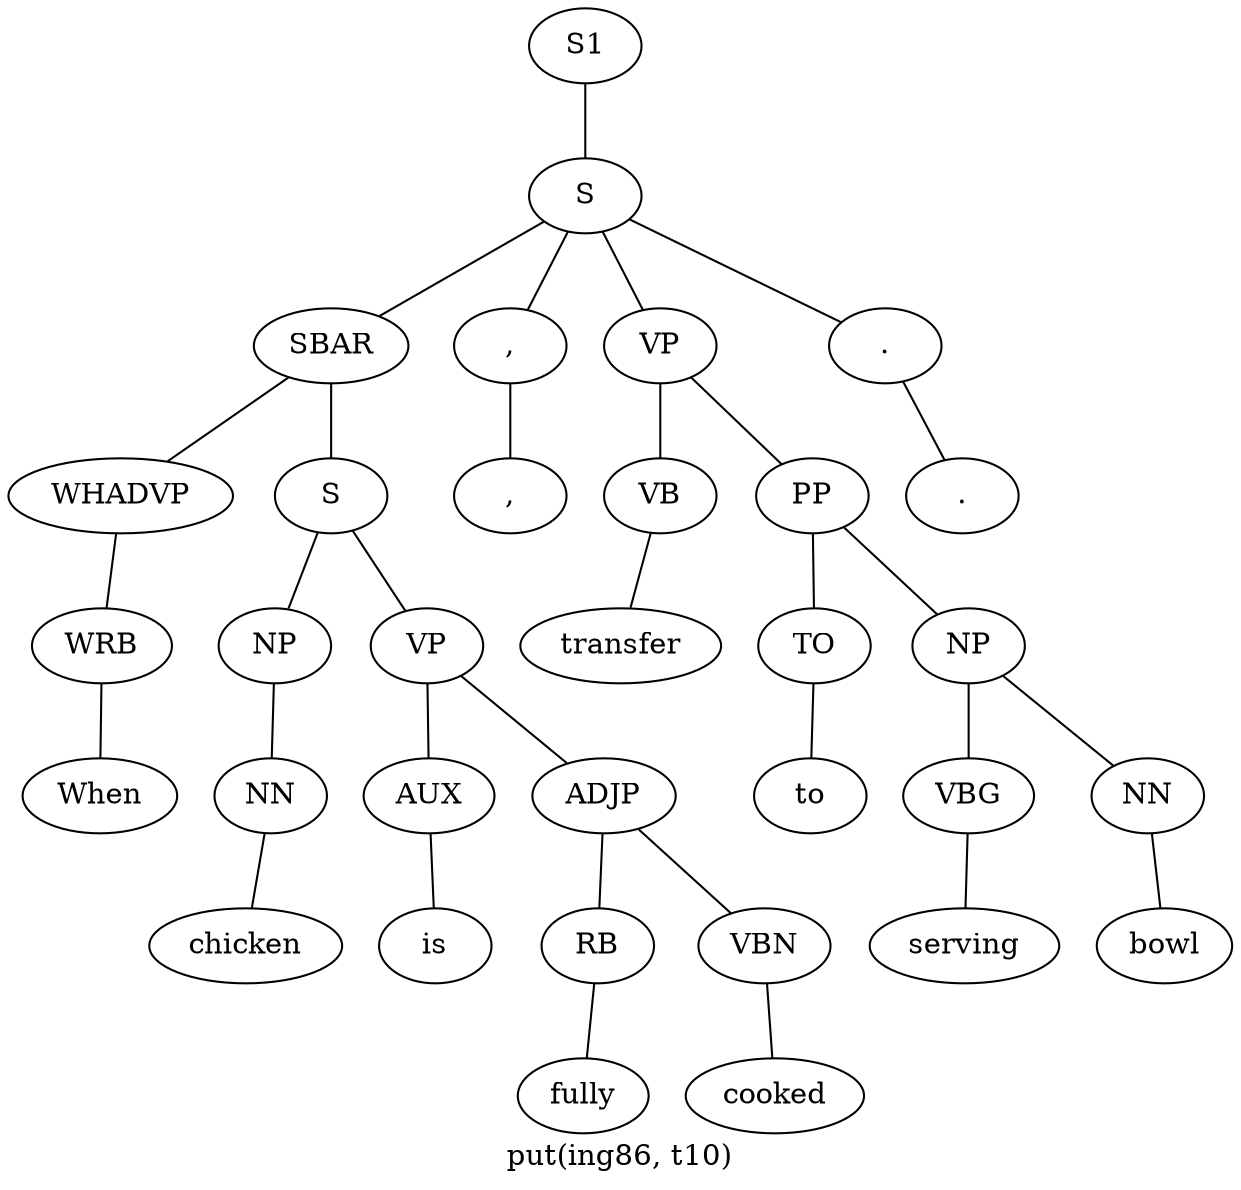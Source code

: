 graph SyntaxGraph {
	label = "put(ing86, t10)";
	Node0 [label="S1"];
	Node1 [label="S"];
	Node2 [label="SBAR"];
	Node3 [label="WHADVP"];
	Node4 [label="WRB"];
	Node5 [label="When"];
	Node6 [label="S"];
	Node7 [label="NP"];
	Node8 [label="NN"];
	Node9 [label="chicken"];
	Node10 [label="VP"];
	Node11 [label="AUX"];
	Node12 [label="is"];
	Node13 [label="ADJP"];
	Node14 [label="RB"];
	Node15 [label="fully"];
	Node16 [label="VBN"];
	Node17 [label="cooked"];
	Node18 [label=","];
	Node19 [label=","];
	Node20 [label="VP"];
	Node21 [label="VB"];
	Node22 [label="transfer"];
	Node23 [label="PP"];
	Node24 [label="TO"];
	Node25 [label="to"];
	Node26 [label="NP"];
	Node27 [label="VBG"];
	Node28 [label="serving"];
	Node29 [label="NN"];
	Node30 [label="bowl"];
	Node31 [label="."];
	Node32 [label="."];

	Node0 -- Node1;
	Node1 -- Node2;
	Node1 -- Node18;
	Node1 -- Node20;
	Node1 -- Node31;
	Node2 -- Node3;
	Node2 -- Node6;
	Node3 -- Node4;
	Node4 -- Node5;
	Node6 -- Node7;
	Node6 -- Node10;
	Node7 -- Node8;
	Node8 -- Node9;
	Node10 -- Node11;
	Node10 -- Node13;
	Node11 -- Node12;
	Node13 -- Node14;
	Node13 -- Node16;
	Node14 -- Node15;
	Node16 -- Node17;
	Node18 -- Node19;
	Node20 -- Node21;
	Node20 -- Node23;
	Node21 -- Node22;
	Node23 -- Node24;
	Node23 -- Node26;
	Node24 -- Node25;
	Node26 -- Node27;
	Node26 -- Node29;
	Node27 -- Node28;
	Node29 -- Node30;
	Node31 -- Node32;
}